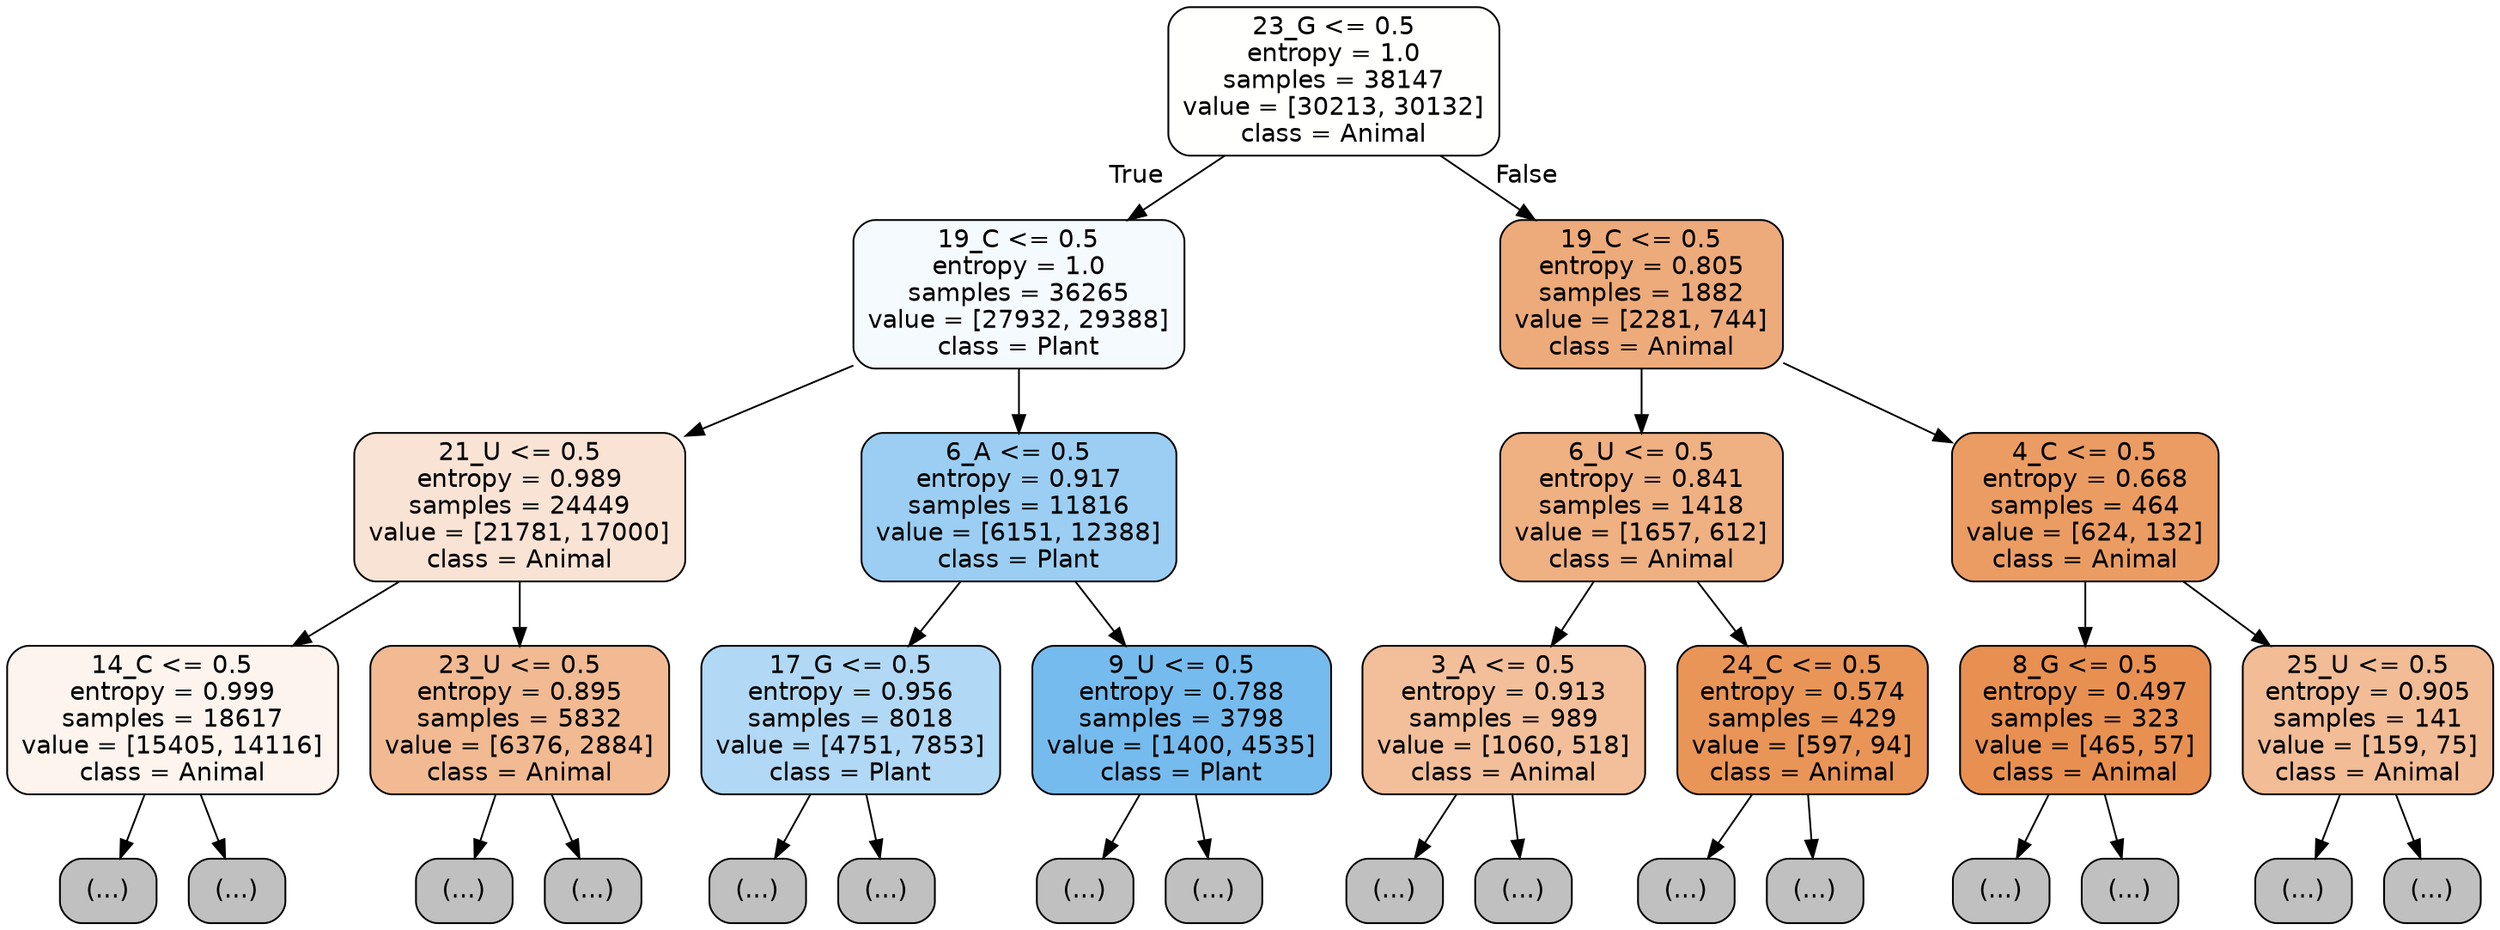 digraph Tree {
node [shape=box, style="filled, rounded", color="black", fontname="helvetica"] ;
edge [fontname="helvetica"] ;
0 [label="23_G <= 0.5\nentropy = 1.0\nsamples = 38147\nvalue = [30213, 30132]\nclass = Animal", fillcolor="#fffffe"] ;
1 [label="19_C <= 0.5\nentropy = 1.0\nsamples = 36265\nvalue = [27932, 29388]\nclass = Plant", fillcolor="#f5fafe"] ;
0 -> 1 [labeldistance=2.5, labelangle=45, headlabel="True"] ;
2 [label="21_U <= 0.5\nentropy = 0.989\nsamples = 24449\nvalue = [21781, 17000]\nclass = Animal", fillcolor="#f9e3d4"] ;
1 -> 2 ;
3 [label="14_C <= 0.5\nentropy = 0.999\nsamples = 18617\nvalue = [15405, 14116]\nclass = Animal", fillcolor="#fdf4ee"] ;
2 -> 3 ;
4 [label="(...)", fillcolor="#C0C0C0"] ;
3 -> 4 ;
7935 [label="(...)", fillcolor="#C0C0C0"] ;
3 -> 7935 ;
9912 [label="23_U <= 0.5\nentropy = 0.895\nsamples = 5832\nvalue = [6376, 2884]\nclass = Animal", fillcolor="#f1ba93"] ;
2 -> 9912 ;
9913 [label="(...)", fillcolor="#C0C0C0"] ;
9912 -> 9913 ;
12380 [label="(...)", fillcolor="#C0C0C0"] ;
9912 -> 12380 ;
12517 [label="6_A <= 0.5\nentropy = 0.917\nsamples = 11816\nvalue = [6151, 12388]\nclass = Plant", fillcolor="#9bcef2"] ;
1 -> 12517 ;
12518 [label="17_G <= 0.5\nentropy = 0.956\nsamples = 8018\nvalue = [4751, 7853]\nclass = Plant", fillcolor="#b1d8f5"] ;
12517 -> 12518 ;
12519 [label="(...)", fillcolor="#C0C0C0"] ;
12518 -> 12519 ;
14754 [label="(...)", fillcolor="#C0C0C0"] ;
12518 -> 14754 ;
15495 [label="9_U <= 0.5\nentropy = 0.788\nsamples = 3798\nvalue = [1400, 4535]\nclass = Plant", fillcolor="#76bbed"] ;
12517 -> 15495 ;
15496 [label="(...)", fillcolor="#C0C0C0"] ;
15495 -> 15496 ;
16199 [label="(...)", fillcolor="#C0C0C0"] ;
15495 -> 16199 ;
16466 [label="19_C <= 0.5\nentropy = 0.805\nsamples = 1882\nvalue = [2281, 744]\nclass = Animal", fillcolor="#edaa7a"] ;
0 -> 16466 [labeldistance=2.5, labelangle=-45, headlabel="False"] ;
16467 [label="6_U <= 0.5\nentropy = 0.841\nsamples = 1418\nvalue = [1657, 612]\nclass = Animal", fillcolor="#efb082"] ;
16466 -> 16467 ;
16468 [label="3_A <= 0.5\nentropy = 0.913\nsamples = 989\nvalue = [1060, 518]\nclass = Animal", fillcolor="#f2bf9a"] ;
16467 -> 16468 ;
16469 [label="(...)", fillcolor="#C0C0C0"] ;
16468 -> 16469 ;
16752 [label="(...)", fillcolor="#C0C0C0"] ;
16468 -> 16752 ;
16835 [label="24_C <= 0.5\nentropy = 0.574\nsamples = 429\nvalue = [597, 94]\nclass = Animal", fillcolor="#e99558"] ;
16467 -> 16835 ;
16836 [label="(...)", fillcolor="#C0C0C0"] ;
16835 -> 16836 ;
16953 [label="(...)", fillcolor="#C0C0C0"] ;
16835 -> 16953 ;
16978 [label="4_C <= 0.5\nentropy = 0.668\nsamples = 464\nvalue = [624, 132]\nclass = Animal", fillcolor="#ea9c63"] ;
16466 -> 16978 ;
16979 [label="8_G <= 0.5\nentropy = 0.497\nsamples = 323\nvalue = [465, 57]\nclass = Animal", fillcolor="#e89051"] ;
16978 -> 16979 ;
16980 [label="(...)", fillcolor="#C0C0C0"] ;
16979 -> 16980 ;
17051 [label="(...)", fillcolor="#C0C0C0"] ;
16979 -> 17051 ;
17082 [label="25_U <= 0.5\nentropy = 0.905\nsamples = 141\nvalue = [159, 75]\nclass = Animal", fillcolor="#f1bc96"] ;
16978 -> 17082 ;
17083 [label="(...)", fillcolor="#C0C0C0"] ;
17082 -> 17083 ;
17138 [label="(...)", fillcolor="#C0C0C0"] ;
17082 -> 17138 ;
}